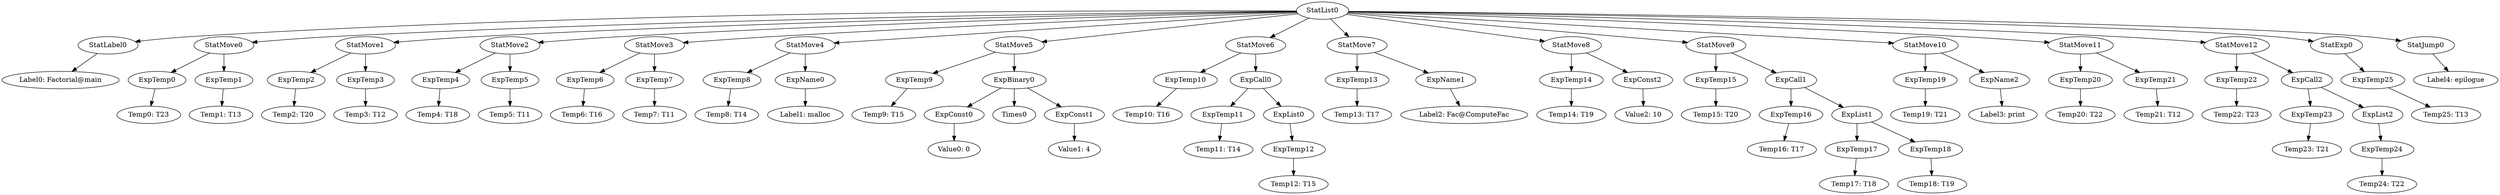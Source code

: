 digraph {
	ordering = out;
	ExpTemp25 -> "Temp25: T13";
	ExpList2 -> ExpTemp24;
	ExpTemp24 -> "Temp24: T22";
	ExpConst0 -> "Value0: 0";
	ExpTemp23 -> "Temp23: T21";
	ExpBinary0 -> ExpConst0;
	ExpBinary0 -> Times0;
	ExpBinary0 -> ExpConst1;
	ExpTemp12 -> "Temp12: T15";
	ExpTemp9 -> "Temp9: T15";
	StatMove5 -> ExpTemp9;
	StatMove5 -> ExpBinary0;
	ExpConst1 -> "Value1: 4";
	StatMove4 -> ExpTemp8;
	StatMove4 -> ExpName0;
	StatMove7 -> ExpTemp13;
	StatMove7 -> ExpName1;
	ExpList1 -> ExpTemp17;
	ExpList1 -> ExpTemp18;
	ExpTemp18 -> "Temp18: T19";
	ExpTemp8 -> "Temp8: T14";
	StatMove1 -> ExpTemp2;
	StatMove1 -> ExpTemp3;
	ExpName0 -> "Label1: malloc";
	ExpTemp4 -> "Temp4: T18";
	ExpTemp22 -> "Temp22: T23";
	StatMove3 -> ExpTemp6;
	StatMove3 -> ExpTemp7;
	StatExp0 -> ExpTemp25;
	ExpTemp11 -> "Temp11: T14";
	ExpTemp5 -> "Temp5: T11";
	ExpTemp1 -> "Temp1: T13";
	ExpTemp14 -> "Temp14: T19";
	ExpName2 -> "Label3: print";
	ExpTemp7 -> "Temp7: T11";
	ExpTemp0 -> "Temp0: T23";
	ExpTemp20 -> "Temp20: T22";
	StatList0 -> StatLabel0;
	StatList0 -> StatMove0;
	StatList0 -> StatMove1;
	StatList0 -> StatMove2;
	StatList0 -> StatMove3;
	StatList0 -> StatMove4;
	StatList0 -> StatMove5;
	StatList0 -> StatMove6;
	StatList0 -> StatMove7;
	StatList0 -> StatMove8;
	StatList0 -> StatMove9;
	StatList0 -> StatMove10;
	StatList0 -> StatMove11;
	StatList0 -> StatMove12;
	StatList0 -> StatExp0;
	StatList0 -> StatJump0;
	StatLabel0 -> "Label0: Factorial@main";
	ExpTemp3 -> "Temp3: T12";
	ExpTemp2 -> "Temp2: T20";
	ExpTemp10 -> "Temp10: T16";
	ExpTemp6 -> "Temp6: T16";
	StatMove6 -> ExpTemp10;
	StatMove6 -> ExpCall0;
	ExpCall0 -> ExpTemp11;
	ExpCall0 -> ExpList0;
	ExpTemp21 -> "Temp21: T12";
	ExpTemp17 -> "Temp17: T18";
	ExpList0 -> ExpTemp12;
	ExpTemp13 -> "Temp13: T17";
	ExpTemp16 -> "Temp16: T17";
	ExpCall2 -> ExpTemp23;
	ExpCall2 -> ExpList2;
	StatMove10 -> ExpTemp19;
	StatMove10 -> ExpName2;
	ExpTemp15 -> "Temp15: T20";
	ExpName1 -> "Label2: Fac@ComputeFac";
	StatMove0 -> ExpTemp0;
	StatMove0 -> ExpTemp1;
	StatMove8 -> ExpTemp14;
	StatMove8 -> ExpConst2;
	StatMove12 -> ExpTemp22;
	StatMove12 -> ExpCall2;
	ExpConst2 -> "Value2: 10";
	StatMove9 -> ExpTemp15;
	StatMove9 -> ExpCall1;
	StatJump0 -> "Label4: epilogue";
	ExpCall1 -> ExpTemp16;
	ExpCall1 -> ExpList1;
	StatMove2 -> ExpTemp4;
	StatMove2 -> ExpTemp5;
	ExpTemp19 -> "Temp19: T21";
	StatMove11 -> ExpTemp20;
	StatMove11 -> ExpTemp21;
}

